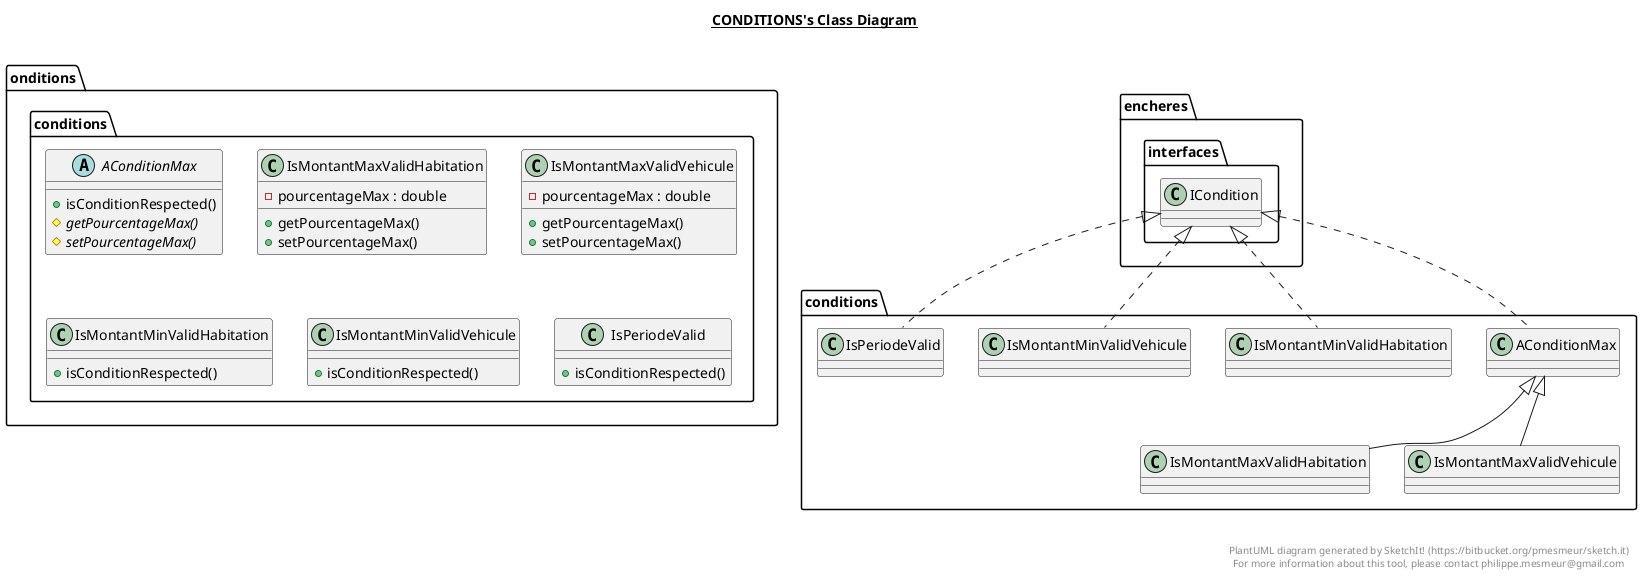 @startuml

title __CONDITIONS's Class Diagram__\n

    namespace onditions {
      abstract class conditions.AConditionMax {
          + isConditionRespected()
          {abstract} # getPourcentageMax()
          {abstract} # setPourcentageMax()
      }
    }


    namespace onditions {
      class conditions.IsMontantMaxValidHabitation {
          - pourcentageMax : double
          + getPourcentageMax()
          + setPourcentageMax()
      }
    }


    namespace onditions {
      class conditions.IsMontantMaxValidVehicule {
          - pourcentageMax : double
          + getPourcentageMax()
          + setPourcentageMax()
      }
    }


    namespace onditions {
      class conditions.IsMontantMinValidHabitation {
          + isConditionRespected()
      }
    }


    namespace onditions {
      class conditions.IsMontantMinValidVehicule {
          + isConditionRespected()
      }
    }


    namespace onditions {
      class conditions.IsPeriodeValid {
          + isConditionRespected()
      }
  }
  

  conditions.AConditionMax .up.|> encheres.interfaces.ICondition
  conditions.IsMontantMaxValidHabitation -up-|> conditions.AConditionMax
  conditions.IsMontantMaxValidVehicule -up-|> conditions.AConditionMax
  conditions.IsMontantMinValidHabitation .up.|> encheres.interfaces.ICondition
  conditions.IsMontantMinValidVehicule .up.|> encheres.interfaces.ICondition
  conditions.IsPeriodeValid .up.|> encheres.interfaces.ICondition


right footer


PlantUML diagram generated by SketchIt! (https://bitbucket.org/pmesmeur/sketch.it)
For more information about this tool, please contact philippe.mesmeur@gmail.com
endfooter

@enduml
